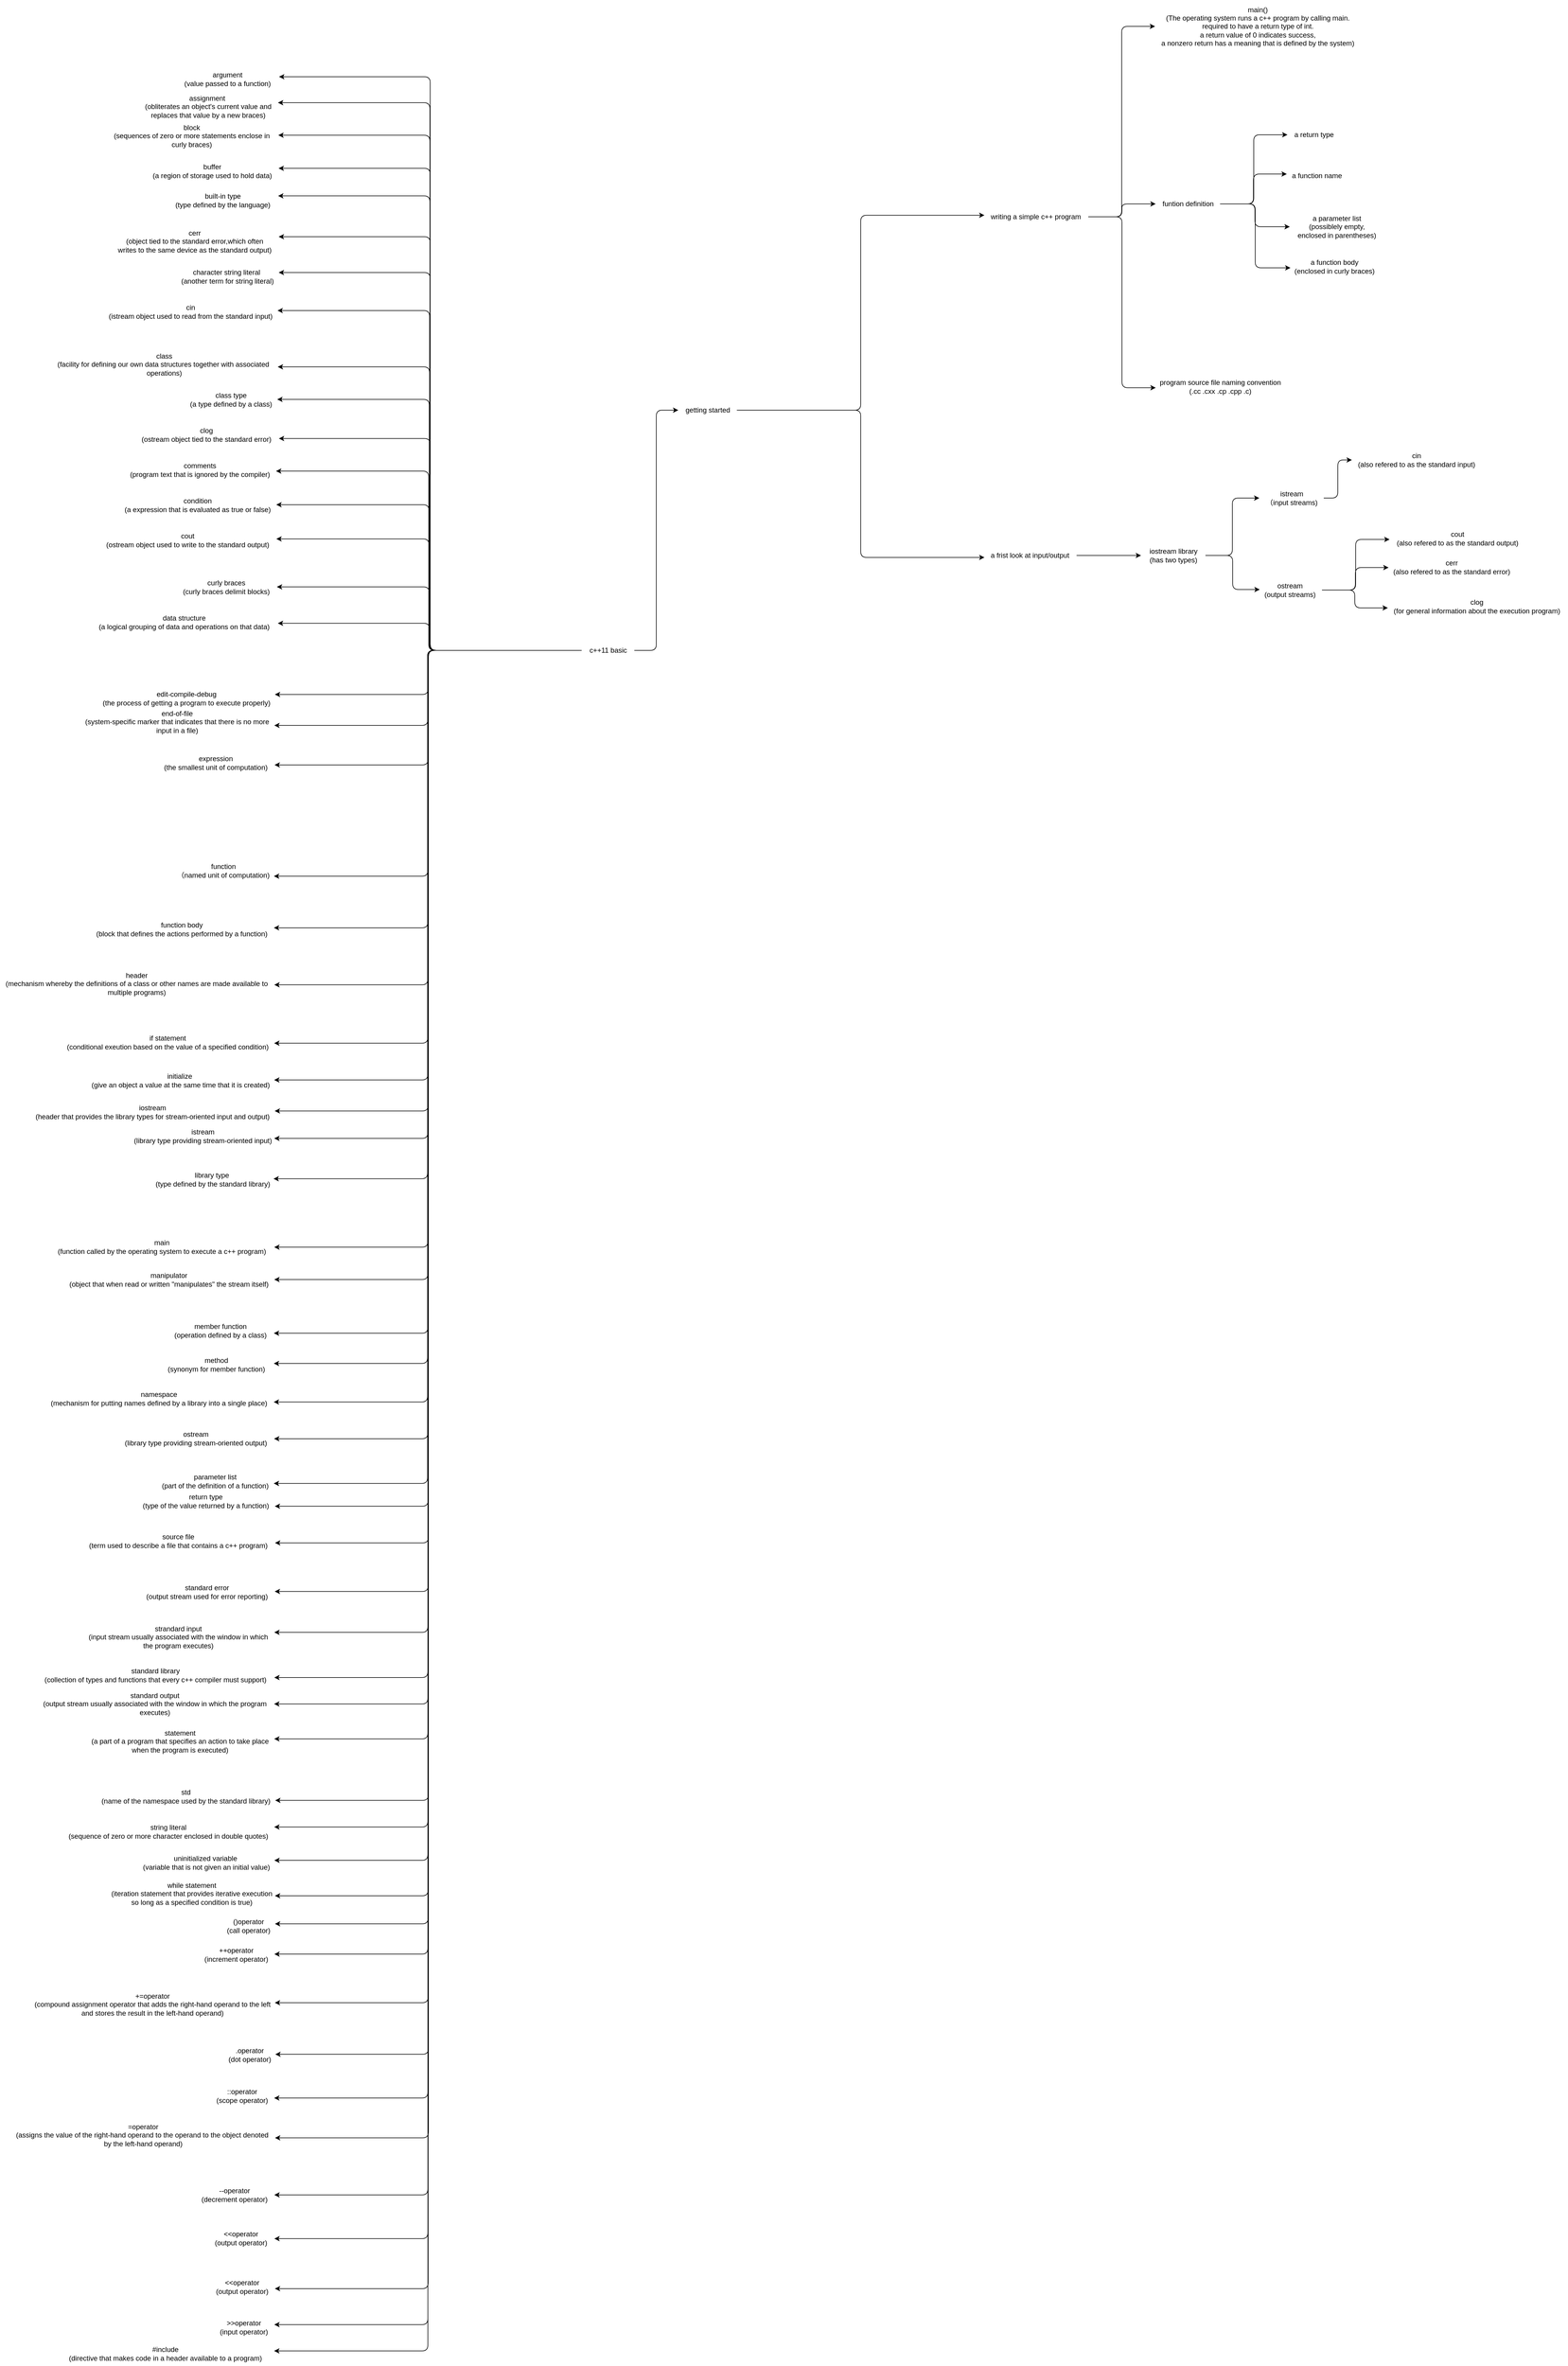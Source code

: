 <mxfile>
    <diagram id="_qz9W_nORj08JrmUI8XQ" name="Page-1">
        <mxGraphModel dx="4497" dy="2094" grid="0" gridSize="10" guides="1" tooltips="1" connect="1" arrows="1" fold="1" page="0" pageScale="1" pageWidth="850" pageHeight="1100" background="none" math="0" shadow="0">
            <root>
                <mxCell id="0"/>
                <mxCell id="1" parent="0"/>
                <mxCell id="4" value="" style="edgeStyle=elbowEdgeStyle;html=1;" parent="1" source="2" target="3" edge="1">
                    <mxGeometry relative="1" as="geometry"/>
                </mxCell>
                <mxCell id="6" value="" style="edgeStyle=elbowEdgeStyle;html=1;" parent="1" source="2" target="5" edge="1">
                    <mxGeometry relative="1" as="geometry"/>
                </mxCell>
                <mxCell id="2" value="writing a simple c++ program" style="text;html=1;align=center;verticalAlign=middle;resizable=0;points=[];autosize=1;strokeColor=none;fillColor=none;" parent="1" vertex="1">
                    <mxGeometry x="-390" y="210" width="180" height="30" as="geometry"/>
                </mxCell>
                <mxCell id="3" value="main()&lt;div&gt;(The operating system runs a c++ program by calling main.&lt;/div&gt;&lt;div&gt;required to have a return type of int.&lt;/div&gt;&lt;div&gt;a return value of 0 indicates success,&lt;/div&gt;&lt;div&gt;a nonzero return has a meaning that is defined by the system)&lt;/div&gt;" style="text;html=1;align=center;verticalAlign=middle;resizable=0;points=[];autosize=1;strokeColor=none;fillColor=none;" parent="1" vertex="1">
                    <mxGeometry x="-96" y="-145" width="350" height="90" as="geometry"/>
                </mxCell>
                <mxCell id="8" value="" style="edgeStyle=elbowEdgeStyle;html=1;" parent="1" source="5" target="7" edge="1">
                    <mxGeometry relative="1" as="geometry"/>
                </mxCell>
                <mxCell id="11" value="" style="edgeStyle=elbowEdgeStyle;html=1;" parent="1" source="5" target="10" edge="1">
                    <mxGeometry relative="1" as="geometry"/>
                </mxCell>
                <mxCell id="5" value="funtion definition" style="text;html=1;align=center;verticalAlign=middle;resizable=0;points=[];autosize=1;strokeColor=none;fillColor=none;" parent="1" vertex="1">
                    <mxGeometry x="-95" y="188" width="110" height="30" as="geometry"/>
                </mxCell>
                <mxCell id="7" value="a return type" style="text;html=1;align=center;verticalAlign=middle;resizable=0;points=[];autosize=1;strokeColor=none;fillColor=none;" parent="1" vertex="1">
                    <mxGeometry x="130" y="70" width="90" height="30" as="geometry"/>
                </mxCell>
                <mxCell id="9" value="a function name" style="text;html=1;align=center;verticalAlign=middle;resizable=0;points=[];autosize=1;strokeColor=none;fillColor=none;" parent="1" vertex="1">
                    <mxGeometry x="125" y="140" width="110" height="30" as="geometry"/>
                </mxCell>
                <mxCell id="10" value="a parameter list&lt;br&gt;(possiblely empty,&lt;div&gt;enclosed in parentheses)&lt;/div&gt;" style="text;html=1;align=center;verticalAlign=middle;resizable=0;points=[];autosize=1;strokeColor=none;fillColor=none;" parent="1" vertex="1">
                    <mxGeometry x="134" y="212" width="160" height="60" as="geometry"/>
                </mxCell>
                <mxCell id="12" style="edgeStyle=elbowEdgeStyle;html=1;entryX=0.035;entryY=0.4;entryDx=0;entryDy=0;entryPerimeter=0;" parent="1" source="5" target="9" edge="1">
                    <mxGeometry relative="1" as="geometry"/>
                </mxCell>
                <mxCell id="13" value="a function body&lt;br&gt;(enclosed in curly braces)" style="text;html=1;align=center;verticalAlign=middle;resizable=0;points=[];autosize=1;strokeColor=none;fillColor=none;" parent="1" vertex="1">
                    <mxGeometry x="130" y="290" width="160" height="40" as="geometry"/>
                </mxCell>
                <mxCell id="14" style="edgeStyle=elbowEdgeStyle;html=1;entryX=0.032;entryY=0.553;entryDx=0;entryDy=0;entryPerimeter=0;" parent="1" source="5" target="13" edge="1">
                    <mxGeometry relative="1" as="geometry"/>
                </mxCell>
                <mxCell id="15" value="program source file naming convention&lt;br&gt;(.cc .cxx .cp .cpp .c)" style="text;html=1;align=center;verticalAlign=middle;resizable=0;points=[];autosize=1;strokeColor=none;fillColor=none;" parent="1" vertex="1">
                    <mxGeometry x="-100" y="495" width="230" height="40" as="geometry"/>
                </mxCell>
                <mxCell id="16" style="edgeStyle=elbowEdgeStyle;html=1;entryX=0.022;entryY=0.544;entryDx=0;entryDy=0;entryPerimeter=0;" parent="1" source="2" target="15" edge="1">
                    <mxGeometry relative="1" as="geometry"/>
                </mxCell>
                <mxCell id="24" value="" style="edgeStyle=elbowEdgeStyle;html=1;" parent="1" source="17" target="23" edge="1">
                    <mxGeometry relative="1" as="geometry"/>
                </mxCell>
                <mxCell id="17" value="a frist look at input/output" style="text;html=1;align=center;verticalAlign=middle;resizable=0;points=[];autosize=1;strokeColor=none;fillColor=none;" parent="1" vertex="1">
                    <mxGeometry x="-390" y="788" width="160" height="30" as="geometry"/>
                </mxCell>
                <mxCell id="20" value="" style="edgeStyle=elbowEdgeStyle;html=1;" parent="1" source="18" target="19" edge="1">
                    <mxGeometry relative="1" as="geometry"/>
                </mxCell>
                <mxCell id="140" style="edgeStyle=elbowEdgeStyle;html=1;entryX=1.002;entryY=0.603;entryDx=0;entryDy=0;entryPerimeter=0;" edge="1" parent="1" source="18" target="126">
                    <mxGeometry relative="1" as="geometry">
                        <mxPoint x="-1566.714" y="2366.428" as="targetPoint"/>
                    </mxGeometry>
                </mxCell>
                <mxCell id="148" style="edgeStyle=elbowEdgeStyle;html=1;entryX=1.001;entryY=0.675;entryDx=0;entryDy=0;entryPerimeter=0;" edge="1" parent="1" source="18" target="134">
                    <mxGeometry relative="1" as="geometry">
                        <mxPoint x="-1467.364" y="3065.636" as="targetPoint"/>
                    </mxGeometry>
                </mxCell>
                <mxCell id="172" style="edgeStyle=elbowEdgeStyle;html=1;entryX=1.028;entryY=0.398;entryDx=0;entryDy=0;entryPerimeter=0;" edge="1" parent="1" source="18" target="161">
                    <mxGeometry relative="1" as="geometry">
                        <mxPoint x="-1309.667" y="3921.0" as="targetPoint"/>
                    </mxGeometry>
                </mxCell>
                <mxCell id="18" value="c++11 basic" style="text;html=1;align=center;verticalAlign=middle;resizable=0;points=[];autosize=1;strokeColor=none;fillColor=none;" parent="1" vertex="1">
                    <mxGeometry x="-1075" y="950" width="90" height="30" as="geometry"/>
                </mxCell>
                <mxCell id="19" value="getting started" style="text;html=1;align=center;verticalAlign=middle;resizable=0;points=[];autosize=1;strokeColor=none;fillColor=none;" parent="1" vertex="1">
                    <mxGeometry x="-910" y="540" width="100" height="30" as="geometry"/>
                </mxCell>
                <mxCell id="21" style="edgeStyle=elbowEdgeStyle;html=1;entryX=0.015;entryY=0.411;entryDx=0;entryDy=0;entryPerimeter=0;" parent="1" source="19" target="2" edge="1">
                    <mxGeometry relative="1" as="geometry"/>
                </mxCell>
                <mxCell id="22" style="edgeStyle=elbowEdgeStyle;html=1;entryX=0.017;entryY=0.611;entryDx=0;entryDy=0;entryPerimeter=0;" parent="1" source="19" target="17" edge="1">
                    <mxGeometry relative="1" as="geometry"/>
                </mxCell>
                <mxCell id="26" value="" style="edgeStyle=elbowEdgeStyle;html=1;" parent="1" source="23" target="25" edge="1">
                    <mxGeometry relative="1" as="geometry"/>
                </mxCell>
                <mxCell id="23" value="iostream library&lt;br&gt;(has two types)" style="text;html=1;align=center;verticalAlign=middle;resizable=0;points=[];autosize=1;strokeColor=none;fillColor=none;" parent="1" vertex="1">
                    <mxGeometry x="-120" y="783" width="110" height="40" as="geometry"/>
                </mxCell>
                <mxCell id="34" value="" style="edgeStyle=elbowEdgeStyle;html=1;" parent="1" source="25" target="33" edge="1">
                    <mxGeometry relative="1" as="geometry"/>
                </mxCell>
                <mxCell id="25" value="istream&lt;br&gt;（input streams)" style="text;html=1;align=center;verticalAlign=middle;resizable=0;points=[];autosize=1;strokeColor=none;fillColor=none;" parent="1" vertex="1">
                    <mxGeometry x="82" y="685" width="110" height="40" as="geometry"/>
                </mxCell>
                <mxCell id="27" value="ostream&lt;br&gt;(output streams)" style="text;html=1;align=center;verticalAlign=middle;resizable=0;points=[];autosize=1;strokeColor=none;fillColor=none;" parent="1" vertex="1">
                    <mxGeometry x="79" y="842" width="110" height="40" as="geometry"/>
                </mxCell>
                <mxCell id="29" style="edgeStyle=elbowEdgeStyle;html=1;entryX=0.033;entryY=0.478;entryDx=0;entryDy=0;entryPerimeter=0;" parent="1" source="23" target="27" edge="1">
                    <mxGeometry relative="1" as="geometry"/>
                </mxCell>
                <mxCell id="33" value="cin&lt;br&gt;(also refered to as the standard input)" style="text;html=1;align=center;verticalAlign=middle;resizable=0;points=[];autosize=1;strokeColor=none;fillColor=none;" parent="1" vertex="1">
                    <mxGeometry x="240" y="620" width="220" height="40" as="geometry"/>
                </mxCell>
                <mxCell id="35" value="cout&lt;br&gt;(also refered to as the standard output)" style="text;html=1;align=center;verticalAlign=middle;resizable=0;points=[];autosize=1;strokeColor=none;fillColor=none;" parent="1" vertex="1">
                    <mxGeometry x="305" y="754" width="230" height="40" as="geometry"/>
                </mxCell>
                <mxCell id="37" value="cerr&lt;br&gt;(also refered to as the standard error)" style="text;html=1;align=center;verticalAlign=middle;resizable=0;points=[];autosize=1;strokeColor=none;fillColor=none;" parent="1" vertex="1">
                    <mxGeometry x="300" y="803" width="220" height="40" as="geometry"/>
                </mxCell>
                <mxCell id="38" value="clog&lt;br&gt;(for general information about the execution program)" style="text;html=1;align=center;verticalAlign=middle;resizable=0;points=[];autosize=1;strokeColor=none;fillColor=none;" parent="1" vertex="1">
                    <mxGeometry x="298" y="870" width="310" height="40" as="geometry"/>
                </mxCell>
                <mxCell id="41" style="edgeStyle=elbowEdgeStyle;html=1;entryX=0.011;entryY=0.563;entryDx=0;entryDy=0;entryPerimeter=0;" parent="1" source="27" target="38" edge="1">
                    <mxGeometry relative="1" as="geometry"/>
                </mxCell>
                <mxCell id="42" style="edgeStyle=elbowEdgeStyle;html=1;entryX=-0.003;entryY=0.541;entryDx=0;entryDy=0;entryPerimeter=0;" parent="1" source="27" target="35" edge="1">
                    <mxGeometry relative="1" as="geometry"/>
                </mxCell>
                <mxCell id="43" style="edgeStyle=elbowEdgeStyle;html=1;entryX=0.012;entryY=0.516;entryDx=0;entryDy=0;entryPerimeter=0;" parent="1" source="27" target="37" edge="1">
                    <mxGeometry relative="1" as="geometry"/>
                </mxCell>
                <mxCell id="60" value="argument&lt;div&gt;(value passed to a function)&lt;/div&gt;" style="text;html=1;align=center;verticalAlign=middle;resizable=0;points=[];autosize=1;strokeColor=none;fillColor=none;" vertex="1" parent="1">
                    <mxGeometry x="-1765" y="-30" width="170" height="40" as="geometry"/>
                </mxCell>
                <mxCell id="61" value="assignment&amp;nbsp;&lt;div&gt;(obliterates an object&#39;s current value and&lt;/div&gt;&lt;div&gt;replaces that value by a new braces)&lt;/div&gt;" style="text;html=1;align=center;verticalAlign=middle;resizable=0;points=[];autosize=1;strokeColor=none;fillColor=none;" vertex="1" parent="1">
                    <mxGeometry x="-1833" y="7" width="240" height="60" as="geometry"/>
                </mxCell>
                <mxCell id="62" value="block&lt;br&gt;(sequences of zero or more statements enclose in&lt;div&gt;curly braces)&lt;/div&gt;" style="text;html=1;align=center;verticalAlign=middle;resizable=0;points=[];autosize=1;strokeColor=none;fillColor=none;" vertex="1" parent="1">
                    <mxGeometry x="-1886" y="57" width="290" height="60" as="geometry"/>
                </mxCell>
                <mxCell id="63" value="buffer&lt;div&gt;(a region of storage used to hold data)&lt;/div&gt;" style="text;html=1;align=center;verticalAlign=middle;resizable=0;points=[];autosize=1;strokeColor=none;fillColor=none;" vertex="1" parent="1">
                    <mxGeometry x="-1821" y="127" width="230" height="40" as="geometry"/>
                </mxCell>
                <mxCell id="64" value="built-in type&lt;div&gt;(type defined by the language)&lt;/div&gt;" style="text;html=1;align=center;verticalAlign=middle;resizable=0;points=[];autosize=1;strokeColor=none;fillColor=none;" vertex="1" parent="1">
                    <mxGeometry x="-1783" y="177" width="190" height="40" as="geometry"/>
                </mxCell>
                <mxCell id="65" value="cerr&lt;br&gt;(object tied to the standard error,which often&lt;div&gt;writes to the same device as the standard output)&lt;/div&gt;" style="text;html=1;align=center;verticalAlign=middle;resizable=0;points=[];autosize=1;strokeColor=none;fillColor=none;" vertex="1" parent="1">
                    <mxGeometry x="-1881" y="237" width="290" height="60" as="geometry"/>
                </mxCell>
                <mxCell id="66" value="character string literal&amp;nbsp;&lt;div&gt;(another term for string literal)&lt;/div&gt;" style="text;html=1;align=center;verticalAlign=middle;resizable=0;points=[];autosize=1;strokeColor=none;fillColor=none;" vertex="1" parent="1">
                    <mxGeometry x="-1770" y="307" width="180" height="40" as="geometry"/>
                </mxCell>
                <mxCell id="67" value="cin&lt;div&gt;(istream object used to read from the standard input)&lt;/div&gt;" style="text;html=1;align=center;verticalAlign=middle;resizable=0;points=[];autosize=1;strokeColor=none;fillColor=none;" vertex="1" parent="1">
                    <mxGeometry x="-1893" y="367" width="300" height="40" as="geometry"/>
                </mxCell>
                <mxCell id="68" value="class&lt;div&gt;(facility for defining our own data structures together with associated&amp;nbsp;&lt;/div&gt;&lt;div&gt;operations)&lt;/div&gt;" style="text;html=1;align=center;verticalAlign=middle;resizable=0;points=[];autosize=1;strokeColor=none;fillColor=none;" vertex="1" parent="1">
                    <mxGeometry x="-1983" y="447" width="390" height="60" as="geometry"/>
                </mxCell>
                <mxCell id="69" value="class type&lt;div&gt;(a type defined by a class)&lt;/div&gt;" style="text;html=1;align=center;verticalAlign=middle;resizable=0;points=[];autosize=1;strokeColor=none;fillColor=none;" vertex="1" parent="1">
                    <mxGeometry x="-1754" y="517" width="160" height="40" as="geometry"/>
                </mxCell>
                <mxCell id="70" value="clog&lt;div&gt;(ostream object tied to the standard error)&lt;/div&gt;" style="text;html=1;align=center;verticalAlign=middle;resizable=0;points=[];autosize=1;strokeColor=none;fillColor=none;" vertex="1" parent="1">
                    <mxGeometry x="-1836" y="577" width="240" height="40" as="geometry"/>
                </mxCell>
                <mxCell id="71" value="comments&lt;div&gt;(program text that is ignored by the compiler)&lt;/div&gt;" style="text;html=1;align=center;verticalAlign=middle;resizable=0;points=[];autosize=1;strokeColor=none;fillColor=none;" vertex="1" parent="1">
                    <mxGeometry x="-1857" y="637" width="260" height="40" as="geometry"/>
                </mxCell>
                <mxCell id="72" value="condition&lt;div&gt;(a expression that is evaluated as true or false)&lt;/div&gt;" style="text;html=1;align=center;verticalAlign=middle;resizable=0;points=[];autosize=1;strokeColor=none;fillColor=none;" vertex="1" parent="1">
                    <mxGeometry x="-1866" y="697" width="270" height="40" as="geometry"/>
                </mxCell>
                <mxCell id="73" value="cout&lt;div&gt;(ostream object used to write to the standard output)&lt;/div&gt;" style="text;html=1;align=center;verticalAlign=middle;resizable=0;points=[];autosize=1;strokeColor=none;fillColor=none;" vertex="1" parent="1">
                    <mxGeometry x="-1898" y="757" width="300" height="40" as="geometry"/>
                </mxCell>
                <mxCell id="74" value="curly braces&lt;br&gt;(curly braces delimit blocks)" style="text;html=1;align=center;verticalAlign=middle;resizable=0;points=[];autosize=1;strokeColor=none;fillColor=none;" vertex="1" parent="1">
                    <mxGeometry x="-1767" y="837" width="170" height="40" as="geometry"/>
                </mxCell>
                <mxCell id="75" value="data structure&lt;br&gt;(a logical grouping of data and operations on that data)" style="text;html=1;align=center;verticalAlign=middle;resizable=0;points=[];autosize=1;strokeColor=none;fillColor=none;" vertex="1" parent="1">
                    <mxGeometry x="-1914" y="897" width="320" height="40" as="geometry"/>
                </mxCell>
                <mxCell id="76" value="edit-compile-debug&lt;br&gt;(the process of getting a program to execute properly)" style="text;html=1;align=center;verticalAlign=middle;resizable=0;points=[];autosize=1;strokeColor=none;fillColor=none;" vertex="1" parent="1">
                    <mxGeometry x="-1905" y="1027" width="310" height="40" as="geometry"/>
                </mxCell>
                <mxCell id="77" value="end-of-file&lt;br&gt;(system-specific marker that indicates that there is no more&lt;div&gt;input in a file)&lt;/div&gt;" style="text;html=1;align=center;verticalAlign=middle;resizable=0;points=[];autosize=1;strokeColor=none;fillColor=none;" vertex="1" parent="1">
                    <mxGeometry x="-1936" y="1057" width="340" height="60" as="geometry"/>
                </mxCell>
                <mxCell id="78" value="expression&lt;br&gt;(the smallest unit of computation)" style="text;html=1;align=center;verticalAlign=middle;resizable=0;points=[];autosize=1;strokeColor=none;fillColor=none;" vertex="1" parent="1">
                    <mxGeometry x="-1800" y="1137" width="200" height="40" as="geometry"/>
                </mxCell>
                <mxCell id="79" style="edgeStyle=elbowEdgeStyle;html=1;entryX=1.02;entryY=0.4;entryDx=0;entryDy=0;entryPerimeter=0;" edge="1" parent="1" source="18" target="60">
                    <mxGeometry relative="1" as="geometry"/>
                </mxCell>
                <mxCell id="80" style="edgeStyle=elbowEdgeStyle;html=1;entryX=0.998;entryY=0.387;entryDx=0;entryDy=0;entryPerimeter=0;" edge="1" parent="1" source="18" target="61">
                    <mxGeometry relative="1" as="geometry"/>
                </mxCell>
                <mxCell id="81" style="edgeStyle=elbowEdgeStyle;html=1;entryX=1.011;entryY=0.479;entryDx=0;entryDy=0;entryPerimeter=0;" edge="1" parent="1" source="18" target="62">
                    <mxGeometry relative="1" as="geometry"/>
                </mxCell>
                <mxCell id="82" style="edgeStyle=elbowEdgeStyle;html=1;entryX=0.994;entryY=0.381;entryDx=0;entryDy=0;entryPerimeter=0;" edge="1" parent="1" source="18" target="63">
                    <mxGeometry relative="1" as="geometry"/>
                </mxCell>
                <mxCell id="83" style="edgeStyle=elbowEdgeStyle;html=1;entryX=0.999;entryY=0.307;entryDx=0;entryDy=0;entryPerimeter=0;" edge="1" parent="1" source="18" target="64">
                    <mxGeometry relative="1" as="geometry"/>
                </mxCell>
                <mxCell id="84" style="edgeStyle=elbowEdgeStyle;html=1;entryX=0.996;entryY=0.366;entryDx=0;entryDy=0;entryPerimeter=0;" edge="1" parent="1" source="18" target="65">
                    <mxGeometry relative="1" as="geometry"/>
                </mxCell>
                <mxCell id="85" style="edgeStyle=elbowEdgeStyle;html=1;entryX=0.988;entryY=0.328;entryDx=0;entryDy=0;entryPerimeter=0;" edge="1" parent="1" source="18" target="66">
                    <mxGeometry relative="1" as="geometry"/>
                </mxCell>
                <mxCell id="86" style="edgeStyle=elbowEdgeStyle;html=1;entryX=0.996;entryY=0.451;entryDx=0;entryDy=0;entryPerimeter=0;" edge="1" parent="1" source="18" target="67">
                    <mxGeometry relative="1" as="geometry"/>
                </mxCell>
                <mxCell id="87" style="edgeStyle=elbowEdgeStyle;html=1;entryX=0.998;entryY=0.568;entryDx=0;entryDy=0;entryPerimeter=0;" edge="1" parent="1" source="18" target="68">
                    <mxGeometry relative="1" as="geometry"/>
                </mxCell>
                <mxCell id="89" style="edgeStyle=elbowEdgeStyle;html=1;entryX=0.996;entryY=0.49;entryDx=0;entryDy=0;entryPerimeter=0;" edge="1" parent="1" source="18" target="69">
                    <mxGeometry relative="1" as="geometry"/>
                </mxCell>
                <mxCell id="90" style="edgeStyle=elbowEdgeStyle;html=1;entryX=1.017;entryY=0.66;entryDx=0;entryDy=0;entryPerimeter=0;" edge="1" parent="1" source="18" target="70">
                    <mxGeometry relative="1" as="geometry"/>
                </mxCell>
                <mxCell id="91" style="edgeStyle=elbowEdgeStyle;html=1;entryX=1.001;entryY=0.549;entryDx=0;entryDy=0;entryPerimeter=0;" edge="1" parent="1" source="18" target="71">
                    <mxGeometry relative="1" as="geometry"/>
                </mxCell>
                <mxCell id="92" style="edgeStyle=elbowEdgeStyle;html=1;entryX=0.999;entryY=0.484;entryDx=0;entryDy=0;entryPerimeter=0;" edge="1" parent="1" source="18" target="72">
                    <mxGeometry relative="1" as="geometry"/>
                </mxCell>
                <mxCell id="93" style="edgeStyle=elbowEdgeStyle;html=1;entryX=1.006;entryY=0.443;entryDx=0;entryDy=0;entryPerimeter=0;" edge="1" parent="1" source="18" target="73">
                    <mxGeometry relative="1" as="geometry"/>
                </mxCell>
                <mxCell id="94" style="edgeStyle=elbowEdgeStyle;html=1;entryX=1.01;entryY=0.49;entryDx=0;entryDy=0;entryPerimeter=0;" edge="1" parent="1" source="18" target="74">
                    <mxGeometry relative="1" as="geometry"/>
                </mxCell>
                <mxCell id="95" style="edgeStyle=elbowEdgeStyle;html=1;entryX=1.001;entryY=0.543;entryDx=0;entryDy=0;entryPerimeter=0;" edge="1" parent="1" source="18" target="75">
                    <mxGeometry relative="1" as="geometry"/>
                </mxCell>
                <mxCell id="96" style="edgeStyle=elbowEdgeStyle;html=1;entryX=0.988;entryY=0.331;entryDx=0;entryDy=0;entryPerimeter=0;" edge="1" parent="1" source="18" target="76">
                    <mxGeometry relative="1" as="geometry"/>
                </mxCell>
                <mxCell id="97" style="edgeStyle=elbowEdgeStyle;html=1;entryX=0.989;entryY=0.601;entryDx=0;entryDy=0;entryPerimeter=0;" edge="1" parent="1" source="18" target="77">
                    <mxGeometry relative="1" as="geometry"/>
                </mxCell>
                <mxCell id="98" style="edgeStyle=elbowEdgeStyle;html=1;entryX=1.004;entryY=0.587;entryDx=0;entryDy=0;entryPerimeter=0;" edge="1" parent="1" source="18" target="78">
                    <mxGeometry relative="1" as="geometry"/>
                </mxCell>
                <mxCell id="99" value="function&lt;br&gt;（named unit of computation)" style="text;html=1;align=center;verticalAlign=middle;resizable=0;points=[];autosize=1;strokeColor=none;fillColor=none;" vertex="1" parent="1">
                    <mxGeometry x="-1775" y="1320" width="175" height="41" as="geometry"/>
                </mxCell>
                <mxCell id="100" value="function body&lt;div&gt;(block that defines the actions performed by a function)&lt;/div&gt;" style="text;html=1;align=center;verticalAlign=middle;resizable=0;points=[];autosize=1;strokeColor=none;fillColor=none;" vertex="1" parent="1">
                    <mxGeometry x="-1913.5" y="1420" width="310" height="41" as="geometry"/>
                </mxCell>
                <mxCell id="101" value="header&lt;br&gt;(mechanism whereby the definitions of a class or other names are made available to&lt;div&gt;multiple programs)&lt;/div&gt;" style="text;html=1;align=center;verticalAlign=middle;resizable=0;points=[];autosize=1;strokeColor=none;fillColor=none;" vertex="1" parent="1">
                    <mxGeometry x="-2068" y="1506" width="466" height="55" as="geometry"/>
                </mxCell>
                <mxCell id="102" value="if statement&lt;br&gt;(conditional exeution based on the value of a specified condition)" style="text;html=1;align=center;verticalAlign=middle;resizable=0;points=[];autosize=1;strokeColor=none;fillColor=none;" vertex="1" parent="1">
                    <mxGeometry x="-1963" y="1613" width="362" height="41" as="geometry"/>
                </mxCell>
                <mxCell id="103" value="initialize&amp;nbsp;&lt;div&gt;(give an object a value at the same time that it is created)&lt;/div&gt;" style="text;html=1;align=center;verticalAlign=middle;resizable=0;points=[];autosize=1;strokeColor=none;fillColor=none;" vertex="1" parent="1">
                    <mxGeometry x="-1921" y="1678" width="322" height="41" as="geometry"/>
                </mxCell>
                <mxCell id="104" value="iostream&lt;br&gt;(header that provides the library types for stream-oriented input and output)" style="text;html=1;align=center;verticalAlign=middle;resizable=0;points=[];autosize=1;strokeColor=none;fillColor=none;" vertex="1" parent="1">
                    <mxGeometry x="-2017" y="1732" width="418" height="41" as="geometry"/>
                </mxCell>
                <mxCell id="105" value="istream&lt;br&gt;(library type providing stream-oriented input)" style="text;html=1;align=center;verticalAlign=middle;resizable=0;points=[];autosize=1;strokeColor=none;fillColor=none;" vertex="1" parent="1">
                    <mxGeometry x="-1849" y="1773" width="253" height="41" as="geometry"/>
                </mxCell>
                <mxCell id="106" value="library type&amp;nbsp;&lt;div&gt;(type defined by the standard library)&lt;/div&gt;" style="text;html=1;align=center;verticalAlign=middle;resizable=0;points=[];autosize=1;strokeColor=none;fillColor=none;" vertex="1" parent="1">
                    <mxGeometry x="-1811.5" y="1847" width="213" height="41" as="geometry"/>
                </mxCell>
                <mxCell id="107" style="edgeStyle=elbowEdgeStyle;html=1;entryX=0.998;entryY=0.74;entryDx=0;entryDy=0;entryPerimeter=0;" edge="1" parent="1" source="18" target="99">
                    <mxGeometry relative="1" as="geometry"/>
                </mxCell>
                <mxCell id="108" style="edgeStyle=elbowEdgeStyle;html=1;entryX=1.01;entryY=0.45;entryDx=0;entryDy=0;entryPerimeter=0;" edge="1" parent="1" source="18" target="100">
                    <mxGeometry relative="1" as="geometry"/>
                </mxCell>
                <mxCell id="109" style="edgeStyle=elbowEdgeStyle;html=1;entryX=1.005;entryY=0.54;entryDx=0;entryDy=0;entryPerimeter=0;" edge="1" parent="1" source="18" target="101">
                    <mxGeometry relative="1" as="geometry"/>
                </mxCell>
                <mxCell id="110" style="edgeStyle=elbowEdgeStyle;html=1;entryX=1.003;entryY=0.546;entryDx=0;entryDy=0;entryPerimeter=0;" edge="1" parent="1" source="18" target="102">
                    <mxGeometry relative="1" as="geometry"/>
                </mxCell>
                <mxCell id="111" style="edgeStyle=elbowEdgeStyle;html=1;entryX=0.997;entryY=0.492;entryDx=0;entryDy=0;entryPerimeter=0;" edge="1" parent="1" source="18" target="103">
                    <mxGeometry relative="1" as="geometry"/>
                </mxCell>
                <mxCell id="112" style="edgeStyle=elbowEdgeStyle;html=1;entryX=1;entryY=0.465;entryDx=0;entryDy=0;entryPerimeter=0;" edge="1" parent="1" source="18" target="104">
                    <mxGeometry relative="1" as="geometry"/>
                </mxCell>
                <mxCell id="113" style="edgeStyle=elbowEdgeStyle;html=1;entryX=0.985;entryY=0.606;entryDx=0;entryDy=0;entryPerimeter=0;" edge="1" parent="1" source="18" target="105">
                    <mxGeometry relative="1" as="geometry"/>
                </mxCell>
                <mxCell id="114" style="edgeStyle=elbowEdgeStyle;html=1;entryX=0.988;entryY=0.482;entryDx=0;entryDy=0;entryPerimeter=0;" edge="1" parent="1" source="18" target="106">
                    <mxGeometry relative="1" as="geometry"/>
                </mxCell>
                <mxCell id="115" value="main&lt;br&gt;(function called by the operating system to execute a c++ program)" style="text;html=1;align=center;verticalAlign=middle;resizable=0;points=[];autosize=1;strokeColor=none;fillColor=none;" vertex="1" parent="1">
                    <mxGeometry x="-1979" y="1962" width="374" height="41" as="geometry"/>
                </mxCell>
                <mxCell id="116" value="manipulator&lt;br&gt;(object that when read or written &quot;manipulates&quot; the stream itself)" style="text;html=1;align=center;verticalAlign=middle;resizable=0;points=[];autosize=1;strokeColor=none;fillColor=none;" vertex="1" parent="1">
                    <mxGeometry x="-1959.5" y="2018" width="358" height="41" as="geometry"/>
                </mxCell>
                <mxCell id="117" value="member function&lt;br&gt;(operation defined by a class)" style="text;html=1;align=center;verticalAlign=middle;resizable=0;points=[];autosize=1;strokeColor=none;fillColor=none;" vertex="1" parent="1">
                    <mxGeometry x="-1780" y="2105" width="175" height="41" as="geometry"/>
                </mxCell>
                <mxCell id="118" value="method&lt;br&gt;(synonym for member function)" style="text;html=1;align=center;verticalAlign=middle;resizable=0;points=[];autosize=1;strokeColor=none;fillColor=none;" vertex="1" parent="1">
                    <mxGeometry x="-1791.5" y="2163" width="184" height="41" as="geometry"/>
                </mxCell>
                <mxCell id="119" value="namespace&lt;div&gt;(mechanism for putting names defined by a library into a single place)&lt;/div&gt;" style="text;html=1;align=center;verticalAlign=middle;resizable=0;points=[];autosize=1;strokeColor=none;fillColor=none;" vertex="1" parent="1">
                    <mxGeometry x="-1991" y="2221" width="388" height="41" as="geometry"/>
                </mxCell>
                <mxCell id="120" style="edgeStyle=elbowEdgeStyle;html=1;entryX=1.014;entryY=0.523;entryDx=0;entryDy=0;entryPerimeter=0;" edge="1" parent="1" source="18" target="115">
                    <mxGeometry relative="1" as="geometry"/>
                </mxCell>
                <mxCell id="121" style="edgeStyle=elbowEdgeStyle;html=1;entryX=1.005;entryY=0.506;entryDx=0;entryDy=0;entryPerimeter=0;" edge="1" parent="1" source="18" target="116">
                    <mxGeometry relative="1" as="geometry"/>
                </mxCell>
                <mxCell id="122" style="edgeStyle=elbowEdgeStyle;html=1;entryX=1.026;entryY=0.619;entryDx=0;entryDy=0;entryPerimeter=0;" edge="1" parent="1" source="18" target="117">
                    <mxGeometry relative="1" as="geometry"/>
                </mxCell>
                <mxCell id="123" style="edgeStyle=elbowEdgeStyle;html=1;entryX=1.038;entryY=0.463;entryDx=0;entryDy=0;entryPerimeter=0;" edge="1" parent="1" source="18" target="118">
                    <mxGeometry relative="1" as="geometry"/>
                </mxCell>
                <mxCell id="124" style="edgeStyle=elbowEdgeStyle;html=1;entryX=1.006;entryY=0.653;entryDx=0;entryDy=0;entryPerimeter=0;" edge="1" parent="1" source="18" target="119">
                    <mxGeometry relative="1" as="geometry"/>
                </mxCell>
                <mxCell id="125" value="ostream&lt;br&gt;(library type providing stream-oriented output)" style="text;html=1;align=center;verticalAlign=middle;resizable=0;points=[];autosize=1;strokeColor=none;fillColor=none;" vertex="1" parent="1">
                    <mxGeometry x="-1865" y="2289" width="261" height="41" as="geometry"/>
                </mxCell>
                <mxCell id="126" value="parameter list&lt;br&gt;(part of the definition of a function)" style="text;html=1;align=center;verticalAlign=middle;resizable=0;points=[];autosize=1;strokeColor=none;fillColor=none;" vertex="1" parent="1">
                    <mxGeometry x="-1801" y="2362" width="200" height="41" as="geometry"/>
                </mxCell>
                <mxCell id="127" value="return type&lt;div&gt;(type of the value returned by a function)&lt;/div&gt;" style="text;html=1;align=center;verticalAlign=middle;resizable=0;points=[];autosize=1;strokeColor=none;fillColor=none;" vertex="1" parent="1">
                    <mxGeometry x="-1834" y="2396" width="233" height="41" as="geometry"/>
                </mxCell>
                <mxCell id="128" value="source file&lt;br&gt;(term used to describe a file that contains a c++ program)" style="text;html=1;align=center;verticalAlign=middle;resizable=0;points=[];autosize=1;strokeColor=none;fillColor=none;" vertex="1" parent="1">
                    <mxGeometry x="-1926" y="2464" width="323" height="41" as="geometry"/>
                </mxCell>
                <mxCell id="129" value="standard error&lt;br&gt;(output stream used for error reporting)" style="text;html=1;align=center;verticalAlign=middle;resizable=0;points=[];autosize=1;strokeColor=none;fillColor=none;" vertex="1" parent="1">
                    <mxGeometry x="-1828" y="2551" width="225" height="41" as="geometry"/>
                </mxCell>
                <mxCell id="130" value="strandard input&lt;div&gt;(input stream usually associated with the window in which&lt;/div&gt;&lt;div&gt;the program executes)&lt;/div&gt;" style="text;html=1;align=center;verticalAlign=middle;resizable=0;points=[];autosize=1;strokeColor=none;fillColor=none;" vertex="1" parent="1">
                    <mxGeometry x="-1926" y="2621" width="324" height="55" as="geometry"/>
                </mxCell>
                <mxCell id="131" value="standard library&lt;div&gt;(collection of types and functions that every c++ compiler must support)&lt;/div&gt;" style="text;html=1;align=center;verticalAlign=middle;resizable=0;points=[];autosize=1;strokeColor=none;fillColor=none;" vertex="1" parent="1">
                    <mxGeometry x="-2001.5" y="2693" width="397" height="41" as="geometry"/>
                </mxCell>
                <mxCell id="132" value="standard output&lt;div&gt;(output stream usually associated with the window in which the program&lt;/div&gt;&lt;div&gt;executes)&lt;/div&gt;" style="text;html=1;align=center;verticalAlign=middle;resizable=0;points=[];autosize=1;strokeColor=none;fillColor=none;" vertex="1" parent="1">
                    <mxGeometry x="-2004" y="2735" width="400" height="55" as="geometry"/>
                </mxCell>
                <mxCell id="133" value="statement&lt;br&gt;(a part of a program that specifies an action to take place&lt;div&gt;when the program is executed)&lt;/div&gt;" style="text;html=1;align=center;verticalAlign=middle;resizable=0;points=[];autosize=1;strokeColor=none;fillColor=none;" vertex="1" parent="1">
                    <mxGeometry x="-1921.5" y="2799" width="321" height="55" as="geometry"/>
                </mxCell>
                <mxCell id="134" value="std&lt;br&gt;(name of the namespace used by the standard library)" style="text;html=1;align=center;verticalAlign=middle;resizable=0;points=[];autosize=1;strokeColor=none;fillColor=none;" vertex="1" parent="1">
                    <mxGeometry x="-1904.5" y="2900" width="306" height="41" as="geometry"/>
                </mxCell>
                <mxCell id="135" value="string literal&lt;br&gt;(sequence of zero or more character enclosed in double quotes)" style="text;html=1;align=center;verticalAlign=middle;resizable=0;points=[];autosize=1;strokeColor=none;fillColor=none;" vertex="1" parent="1">
                    <mxGeometry x="-1961" y="2960" width="359" height="41" as="geometry"/>
                </mxCell>
                <mxCell id="136" value="uninitialized variable&amp;nbsp;&lt;div&gt;(variable that is not given an initial value)&lt;/div&gt;" style="text;html=1;align=center;verticalAlign=middle;resizable=0;points=[];autosize=1;strokeColor=none;fillColor=none;" vertex="1" parent="1">
                    <mxGeometry x="-1833.5" y="3013" width="235" height="41" as="geometry"/>
                </mxCell>
                <mxCell id="137" value="while statement&lt;br&gt;(iteration statement that provides iterative execution&lt;div&gt;so long as a specified condition is true)&lt;/div&gt;" style="text;html=1;align=center;verticalAlign=middle;resizable=0;points=[];autosize=1;strokeColor=none;fillColor=none;" vertex="1" parent="1">
                    <mxGeometry x="-1887.5" y="3059" width="293" height="55" as="geometry"/>
                </mxCell>
                <mxCell id="138" value="()operator&lt;br&gt;(call operator)" style="text;html=1;align=center;verticalAlign=middle;resizable=0;points=[];autosize=1;strokeColor=none;fillColor=none;" vertex="1" parent="1">
                    <mxGeometry x="-1690.5" y="3121" width="92" height="41" as="geometry"/>
                </mxCell>
                <mxCell id="139" style="edgeStyle=elbowEdgeStyle;html=1;entryX=1.015;entryY=0.524;entryDx=0;entryDy=0;entryPerimeter=0;" edge="1" parent="1" source="18" target="125">
                    <mxGeometry relative="1" as="geometry"/>
                </mxCell>
                <mxCell id="141" style="edgeStyle=elbowEdgeStyle;html=1;entryX=1.009;entryY=0.723;entryDx=0;entryDy=0;entryPerimeter=0;" edge="1" parent="1" source="18" target="127">
                    <mxGeometry relative="1" as="geometry"/>
                </mxCell>
                <mxCell id="142" style="edgeStyle=elbowEdgeStyle;html=1;entryX=1.014;entryY=0.59;entryDx=0;entryDy=0;entryPerimeter=0;" edge="1" parent="1" source="18" target="128">
                    <mxGeometry relative="1" as="geometry"/>
                </mxCell>
                <mxCell id="143" style="edgeStyle=elbowEdgeStyle;html=1;entryX=1.018;entryY=0.49;entryDx=0;entryDy=0;entryPerimeter=0;" edge="1" parent="1" source="18" target="129">
                    <mxGeometry relative="1" as="geometry"/>
                </mxCell>
                <mxCell id="144" style="edgeStyle=elbowEdgeStyle;html=1;entryX=1.007;entryY=0.362;entryDx=0;entryDy=0;entryPerimeter=0;" edge="1" parent="1" source="18" target="130">
                    <mxGeometry relative="1" as="geometry"/>
                </mxCell>
                <mxCell id="145" style="edgeStyle=elbowEdgeStyle;html=1;entryX=1.012;entryY=0.61;entryDx=0;entryDy=0;entryPerimeter=0;" edge="1" parent="1" source="18" target="131">
                    <mxGeometry relative="1" as="geometry"/>
                </mxCell>
                <mxCell id="146" style="edgeStyle=elbowEdgeStyle;html=1;entryX=1.01;entryY=0.511;entryDx=0;entryDy=0;entryPerimeter=0;" edge="1" parent="1" source="18" target="132">
                    <mxGeometry relative="1" as="geometry"/>
                </mxCell>
                <mxCell id="147" style="edgeStyle=elbowEdgeStyle;html=1;entryX=1.002;entryY=0.431;entryDx=0;entryDy=0;entryPerimeter=0;" edge="1" parent="1" source="18" target="133">
                    <mxGeometry relative="1" as="geometry"/>
                </mxCell>
                <mxCell id="149" style="edgeStyle=elbowEdgeStyle;html=1;entryX=1.006;entryY=0.32;entryDx=0;entryDy=0;entryPerimeter=0;" edge="1" parent="1" source="18" target="135">
                    <mxGeometry relative="1" as="geometry"/>
                </mxCell>
                <mxCell id="150" style="edgeStyle=elbowEdgeStyle;html=1;entryX=0.995;entryY=0.415;entryDx=0;entryDy=0;entryPerimeter=0;" edge="1" parent="1" source="18" target="136">
                    <mxGeometry relative="1" as="geometry"/>
                </mxCell>
                <mxCell id="151" style="edgeStyle=elbowEdgeStyle;html=1;entryX=0.986;entryY=0.572;entryDx=0;entryDy=0;entryPerimeter=0;" edge="1" parent="1" source="18" target="137">
                    <mxGeometry relative="1" as="geometry"/>
                </mxCell>
                <mxCell id="152" style="edgeStyle=elbowEdgeStyle;html=1;entryX=0.999;entryY=0.425;entryDx=0;entryDy=0;entryPerimeter=0;" edge="1" parent="1" source="18" target="138">
                    <mxGeometry relative="1" as="geometry"/>
                </mxCell>
                <mxCell id="153" value="++operator&lt;br&gt;(increment operator)" style="text;html=1;align=center;verticalAlign=middle;resizable=0;points=[];autosize=1;strokeColor=none;fillColor=none;" vertex="1" parent="1">
                    <mxGeometry x="-1729" y="3170" width="127" height="41" as="geometry"/>
                </mxCell>
                <mxCell id="154" value="+=operator&lt;br&gt;(compound assignment operator that adds the right-hand operand to the left&lt;div&gt;and stores the result in the left-hand operand)&lt;/div&gt;" style="text;html=1;align=center;verticalAlign=middle;resizable=0;points=[];autosize=1;strokeColor=none;fillColor=none;" vertex="1" parent="1">
                    <mxGeometry x="-2019" y="3248" width="421" height="55" as="geometry"/>
                </mxCell>
                <mxCell id="155" value=".operator&lt;br&gt;(dot operator)" style="text;html=1;align=center;verticalAlign=middle;resizable=0;points=[];autosize=1;strokeColor=none;fillColor=none;" vertex="1" parent="1">
                    <mxGeometry x="-1688" y="3341" width="91" height="41" as="geometry"/>
                </mxCell>
                <mxCell id="156" value="::operator&lt;br&gt;(scope operator)" style="text;html=1;align=center;verticalAlign=middle;resizable=0;points=[];autosize=1;strokeColor=none;fillColor=none;" vertex="1" parent="1">
                    <mxGeometry x="-1708" y="3411" width="106" height="41" as="geometry"/>
                </mxCell>
                <mxCell id="157" value="=operator&lt;br&gt;(assigns the value of the right-hand operand to the operand to the object denoted&amp;nbsp;&lt;div&gt;by the left-hand operand)&lt;/div&gt;" style="text;html=1;align=center;verticalAlign=middle;resizable=0;points=[];autosize=1;strokeColor=none;fillColor=none;" vertex="1" parent="1">
                    <mxGeometry x="-2050.5" y="3471" width="452" height="55" as="geometry"/>
                </mxCell>
                <mxCell id="158" value="--operator&lt;br&gt;(decrement operator)" style="text;html=1;align=center;verticalAlign=middle;resizable=0;points=[];autosize=1;strokeColor=none;fillColor=none;" vertex="1" parent="1">
                    <mxGeometry x="-1733.5" y="3580" width="131" height="41" as="geometry"/>
                </mxCell>
                <mxCell id="159" value="&amp;lt;&amp;lt;operator&lt;br&gt;(output operator)" style="text;html=1;align=center;verticalAlign=middle;resizable=0;points=[];autosize=1;strokeColor=none;fillColor=none;" vertex="1" parent="1">
                    <mxGeometry x="-1710.5" y="3654" width="107" height="41" as="geometry"/>
                </mxCell>
                <mxCell id="160" value="&amp;lt;&amp;lt;operator&lt;br&gt;(output operator)" style="text;html=1;align=center;verticalAlign=middle;resizable=0;points=[];autosize=1;strokeColor=none;fillColor=none;" vertex="1" parent="1">
                    <mxGeometry x="-1708.5" y="3737" width="107" height="41" as="geometry"/>
                </mxCell>
                <mxCell id="161" value="&amp;gt;&amp;gt;operator&lt;div&gt;(input operator)&lt;/div&gt;" style="text;html=1;align=center;verticalAlign=middle;resizable=0;points=[];autosize=1;strokeColor=none;fillColor=none;" vertex="1" parent="1">
                    <mxGeometry x="-1702.5" y="3806" width="100" height="41" as="geometry"/>
                </mxCell>
                <mxCell id="162" value="#include&lt;br&gt;(directive that makes code in a header available to a program)" style="text;html=1;align=center;verticalAlign=middle;resizable=0;points=[];autosize=1;strokeColor=none;fillColor=none;" vertex="1" parent="1">
                    <mxGeometry x="-1960.5" y="3851" width="348" height="41" as="geometry"/>
                </mxCell>
                <mxCell id="164" style="edgeStyle=elbowEdgeStyle;html=1;entryX=1.019;entryY=0.488;entryDx=0;entryDy=0;entryPerimeter=0;" edge="1" parent="1" source="18" target="153">
                    <mxGeometry relative="1" as="geometry"/>
                </mxCell>
                <mxCell id="165" style="edgeStyle=elbowEdgeStyle;html=1;entryX=0.998;entryY=0.455;entryDx=0;entryDy=0;entryPerimeter=0;" edge="1" parent="1" source="18" target="154">
                    <mxGeometry relative="1" as="geometry"/>
                </mxCell>
                <mxCell id="166" style="edgeStyle=elbowEdgeStyle;html=1;entryX=0.989;entryY=0.488;entryDx=0;entryDy=0;entryPerimeter=0;" edge="1" parent="1" source="18" target="155">
                    <mxGeometry relative="1" as="geometry"/>
                </mxCell>
                <mxCell id="167" style="edgeStyle=elbowEdgeStyle;html=1;entryX=1.019;entryY=0.602;entryDx=0;entryDy=0;entryPerimeter=0;" edge="1" parent="1" source="18" target="156">
                    <mxGeometry relative="1" as="geometry"/>
                </mxCell>
                <mxCell id="168" style="edgeStyle=elbowEdgeStyle;html=1;entryX=1;entryY=0.594;entryDx=0;entryDy=0;entryPerimeter=0;" edge="1" parent="1" source="18" target="157">
                    <mxGeometry relative="1" as="geometry"/>
                </mxCell>
                <mxCell id="169" style="edgeStyle=elbowEdgeStyle;html=1;entryX=1.022;entryY=0.512;entryDx=0;entryDy=0;entryPerimeter=0;" edge="1" parent="1" source="18" target="158">
                    <mxGeometry relative="1" as="geometry"/>
                </mxCell>
                <mxCell id="170" style="edgeStyle=elbowEdgeStyle;html=1;entryX=1.036;entryY=0.528;entryDx=0;entryDy=0;entryPerimeter=0;" edge="1" parent="1" source="18" target="159">
                    <mxGeometry relative="1" as="geometry"/>
                </mxCell>
                <mxCell id="171" style="edgeStyle=elbowEdgeStyle;html=1;entryX=1.026;entryY=0.585;entryDx=0;entryDy=0;entryPerimeter=0;" edge="1" parent="1" source="18" target="160">
                    <mxGeometry relative="1" as="geometry"/>
                </mxCell>
                <mxCell id="173" style="edgeStyle=elbowEdgeStyle;html=1;entryX=1.036;entryY=0.395;entryDx=0;entryDy=0;entryPerimeter=0;" edge="1" parent="1" source="18" target="162">
                    <mxGeometry relative="1" as="geometry"/>
                </mxCell>
            </root>
        </mxGraphModel>
    </diagram>
</mxfile>
